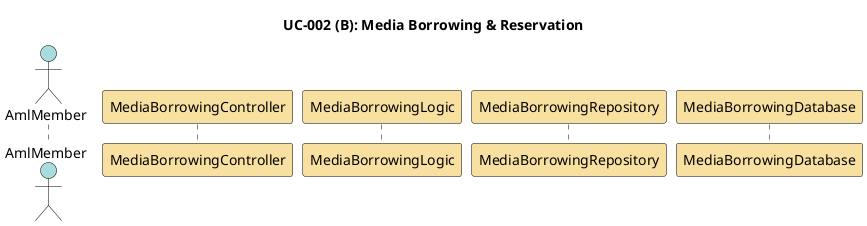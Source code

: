 @startuml media-borrowing

skinparam sequence {
    ActorBorderColor Black
    ActorBackgroundColor #A9DCDF
    ParticipantBorderColor Black
    ParticipantBackgroundColor #F8E1A0
    LifeLineBorderColor Black
    LifeLineBackgroundColor White
    NoteBorderColor Black
    NoteBackgroundColor #FEFECE
    ArrowColor Black
    ArrowThickness 1
    ActivationBorderColor Black
    ActivationBackgroundColor #B3E2CD
}

title UC-002 (B): Media Borrowing & Reservation

actor AmlMember as aml_member
participant MediaBorrowingController as media_borrowing_controller
participant MediaBorrowingLogic as media_borrowing_logic
participant MediaBorrowingRepository as media_borrowing_repo
participant MediaBorrowingDatabase as media_borrowing_db



@enduml